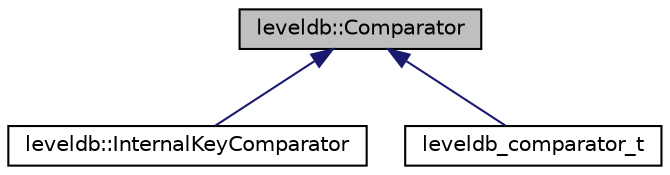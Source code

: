 digraph "leveldb::Comparator"
{
 // LATEX_PDF_SIZE
  edge [fontname="Helvetica",fontsize="10",labelfontname="Helvetica",labelfontsize="10"];
  node [fontname="Helvetica",fontsize="10",shape=record];
  Node0 [label="leveldb::Comparator",height=0.2,width=0.4,color="black", fillcolor="grey75", style="filled", fontcolor="black",tooltip=" "];
  Node0 -> Node1 [dir="back",color="midnightblue",fontsize="10",style="solid",fontname="Helvetica"];
  Node1 [label="leveldb::InternalKeyComparator",height=0.2,width=0.4,color="black", fillcolor="white", style="filled",URL="$classleveldb_1_1_internal_key_comparator.html",tooltip=" "];
  Node0 -> Node2 [dir="back",color="midnightblue",fontsize="10",style="solid",fontname="Helvetica"];
  Node2 [label="leveldb_comparator_t",height=0.2,width=0.4,color="black", fillcolor="white", style="filled",URL="$structleveldb__comparator__t.html",tooltip=" "];
}
